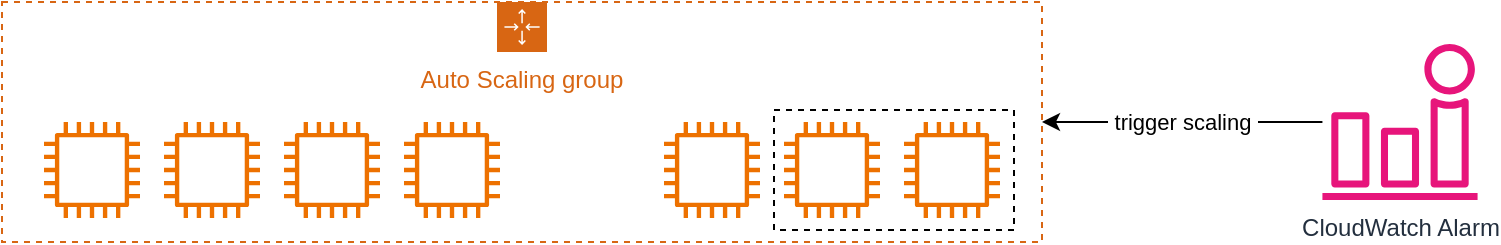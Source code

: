 <mxfile version="26.0.4">
  <diagram name="Page-1" id="Pv8iRH-qQZAGBj4EnxWJ">
    <mxGraphModel dx="1114" dy="1198" grid="1" gridSize="10" guides="1" tooltips="1" connect="1" arrows="1" fold="1" page="1" pageScale="1" pageWidth="850" pageHeight="1100" math="0" shadow="0">
      <root>
        <mxCell id="0" />
        <mxCell id="1" parent="0" />
        <mxCell id="1KrrfGTorWVjZ8kU4iRO-2" value="Auto Scaling group" style="points=[[0,0],[0.25,0],[0.5,0],[0.75,0],[1,0],[1,0.25],[1,0.5],[1,0.75],[1,1],[0.75,1],[0.5,1],[0.25,1],[0,1],[0,0.75],[0,0.5],[0,0.25]];outlineConnect=0;gradientColor=none;html=1;whiteSpace=wrap;fontSize=12;fontStyle=0;container=1;pointerEvents=0;collapsible=0;recursiveResize=0;shape=mxgraph.aws4.groupCenter;grIcon=mxgraph.aws4.group_auto_scaling_group;grStroke=1;strokeColor=#D86613;fillColor=none;verticalAlign=top;align=center;fontColor=#D86613;dashed=1;spacingTop=25;" vertex="1" parent="1">
          <mxGeometry x="60" y="390" width="520" height="120" as="geometry" />
        </mxCell>
        <mxCell id="1KrrfGTorWVjZ8kU4iRO-3" value="" style="sketch=0;outlineConnect=0;fontColor=#232F3E;gradientColor=none;fillColor=#ED7100;strokeColor=none;dashed=0;verticalLabelPosition=bottom;verticalAlign=top;align=center;html=1;fontSize=12;fontStyle=0;aspect=fixed;pointerEvents=1;shape=mxgraph.aws4.instance2;" vertex="1" parent="1KrrfGTorWVjZ8kU4iRO-2">
          <mxGeometry x="21" y="60" width="48" height="48" as="geometry" />
        </mxCell>
        <mxCell id="1KrrfGTorWVjZ8kU4iRO-4" value="" style="sketch=0;outlineConnect=0;fontColor=#232F3E;gradientColor=none;fillColor=#ED7100;strokeColor=none;dashed=0;verticalLabelPosition=bottom;verticalAlign=top;align=center;html=1;fontSize=12;fontStyle=0;aspect=fixed;pointerEvents=1;shape=mxgraph.aws4.instance2;" vertex="1" parent="1KrrfGTorWVjZ8kU4iRO-2">
          <mxGeometry x="81" y="60" width="48" height="48" as="geometry" />
        </mxCell>
        <mxCell id="1KrrfGTorWVjZ8kU4iRO-5" value="" style="sketch=0;outlineConnect=0;fontColor=#232F3E;gradientColor=none;fillColor=#ED7100;strokeColor=none;dashed=0;verticalLabelPosition=bottom;verticalAlign=top;align=center;html=1;fontSize=12;fontStyle=0;aspect=fixed;pointerEvents=1;shape=mxgraph.aws4.instance2;" vertex="1" parent="1KrrfGTorWVjZ8kU4iRO-2">
          <mxGeometry x="141" y="60" width="48" height="48" as="geometry" />
        </mxCell>
        <mxCell id="1KrrfGTorWVjZ8kU4iRO-6" value="" style="sketch=0;outlineConnect=0;fontColor=#232F3E;gradientColor=none;fillColor=#ED7100;strokeColor=none;dashed=0;verticalLabelPosition=bottom;verticalAlign=top;align=center;html=1;fontSize=12;fontStyle=0;aspect=fixed;pointerEvents=1;shape=mxgraph.aws4.instance2;" vertex="1" parent="1KrrfGTorWVjZ8kU4iRO-2">
          <mxGeometry x="201" y="60" width="48" height="48" as="geometry" />
        </mxCell>
        <mxCell id="1KrrfGTorWVjZ8kU4iRO-7" value="" style="sketch=0;outlineConnect=0;fontColor=#232F3E;gradientColor=none;fillColor=#ED7100;strokeColor=none;dashed=0;verticalLabelPosition=bottom;verticalAlign=top;align=center;html=1;fontSize=12;fontStyle=0;aspect=fixed;pointerEvents=1;shape=mxgraph.aws4.instance2;" vertex="1" parent="1KrrfGTorWVjZ8kU4iRO-2">
          <mxGeometry x="331" y="60" width="48" height="48" as="geometry" />
        </mxCell>
        <mxCell id="1KrrfGTorWVjZ8kU4iRO-8" value="" style="sketch=0;outlineConnect=0;fontColor=#232F3E;gradientColor=none;fillColor=#ED7100;strokeColor=none;dashed=0;verticalLabelPosition=bottom;verticalAlign=top;align=center;html=1;fontSize=12;fontStyle=0;aspect=fixed;pointerEvents=1;shape=mxgraph.aws4.instance2;" vertex="1" parent="1KrrfGTorWVjZ8kU4iRO-2">
          <mxGeometry x="391" y="60" width="48" height="48" as="geometry" />
        </mxCell>
        <mxCell id="1KrrfGTorWVjZ8kU4iRO-9" value="" style="sketch=0;outlineConnect=0;fontColor=#232F3E;gradientColor=none;fillColor=#ED7100;strokeColor=none;dashed=0;verticalLabelPosition=bottom;verticalAlign=top;align=center;html=1;fontSize=12;fontStyle=0;aspect=fixed;pointerEvents=1;shape=mxgraph.aws4.instance2;" vertex="1" parent="1KrrfGTorWVjZ8kU4iRO-2">
          <mxGeometry x="451" y="60" width="48" height="48" as="geometry" />
        </mxCell>
        <mxCell id="1KrrfGTorWVjZ8kU4iRO-10" value="" style="rounded=0;whiteSpace=wrap;html=1;fillColor=none;dashed=1;" vertex="1" parent="1KrrfGTorWVjZ8kU4iRO-2">
          <mxGeometry x="386" y="54" width="120" height="60" as="geometry" />
        </mxCell>
        <mxCell id="1KrrfGTorWVjZ8kU4iRO-11" value="&amp;nbsp;trigger scaling&amp;nbsp;" style="edgeStyle=orthogonalEdgeStyle;rounded=0;orthogonalLoop=1;jettySize=auto;html=1;" edge="1" parent="1" source="1KrrfGTorWVjZ8kU4iRO-12" target="1KrrfGTorWVjZ8kU4iRO-2">
          <mxGeometry relative="1" as="geometry" />
        </mxCell>
        <mxCell id="1KrrfGTorWVjZ8kU4iRO-12" value="CloudWatch Alarm" style="sketch=0;outlineConnect=0;fontColor=#232F3E;gradientColor=none;fillColor=#E7157B;strokeColor=none;dashed=0;verticalLabelPosition=bottom;verticalAlign=top;align=center;html=1;fontSize=12;fontStyle=0;aspect=fixed;pointerEvents=1;shape=mxgraph.aws4.alarm;" vertex="1" parent="1">
          <mxGeometry x="720" y="411" width="78" height="78" as="geometry" />
        </mxCell>
      </root>
    </mxGraphModel>
  </diagram>
</mxfile>
